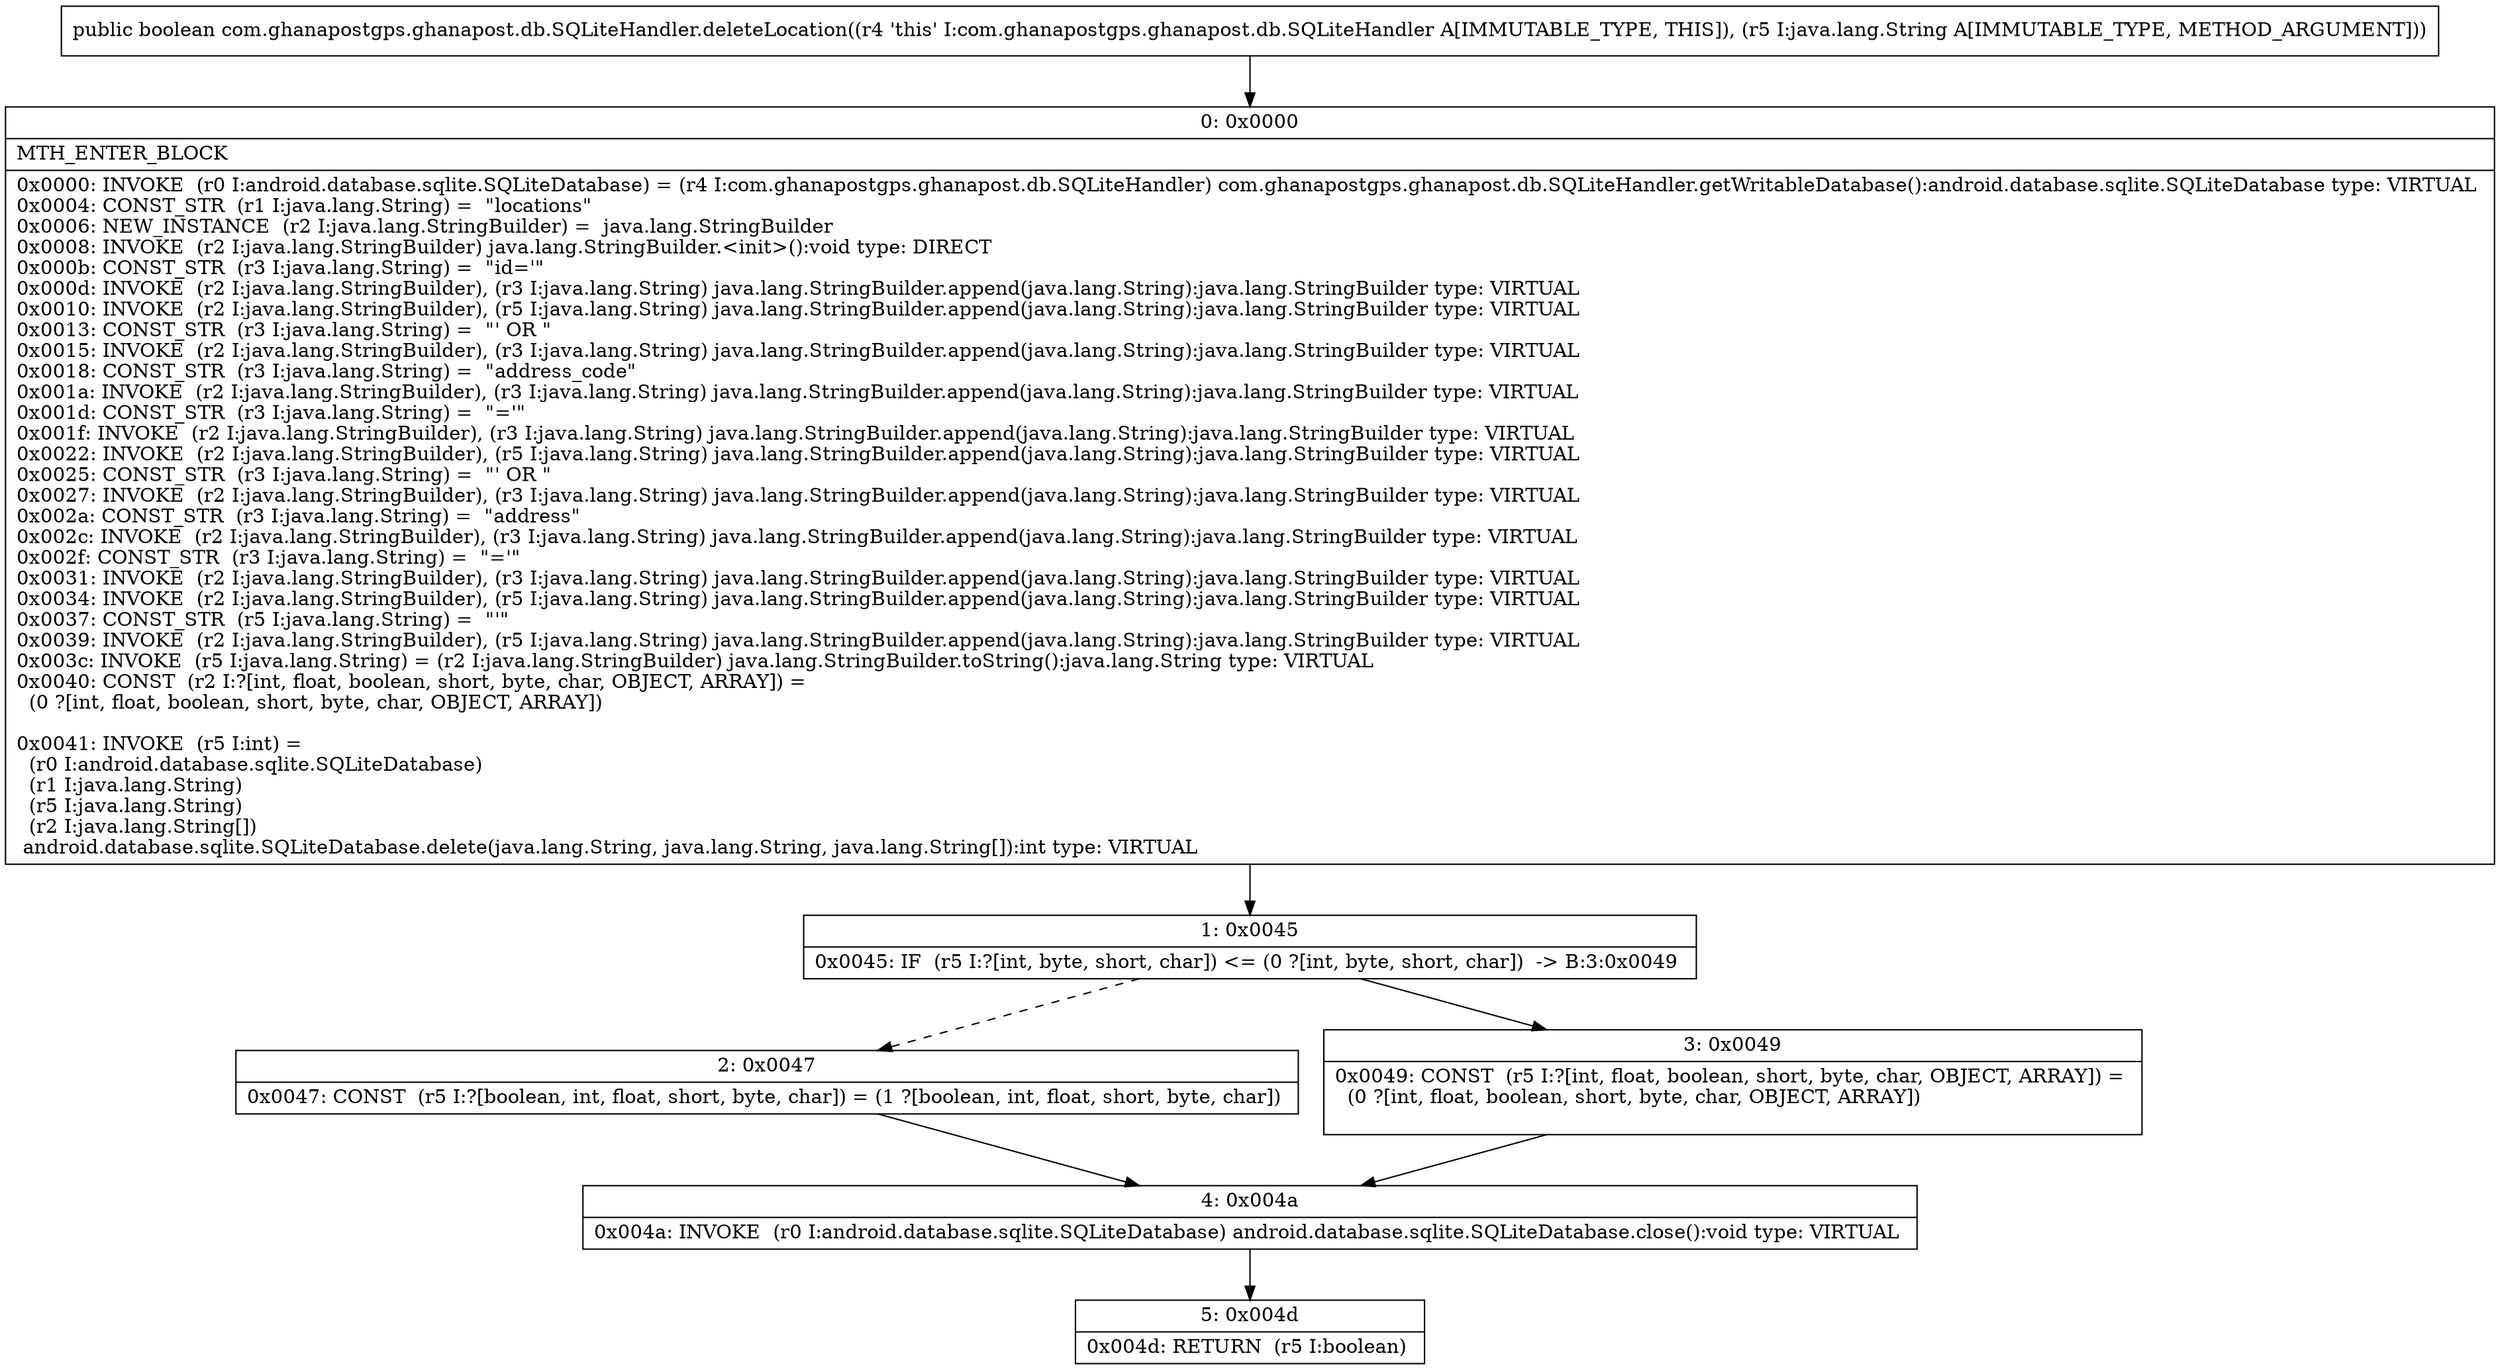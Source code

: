 digraph "CFG forcom.ghanapostgps.ghanapost.db.SQLiteHandler.deleteLocation(Ljava\/lang\/String;)Z" {
Node_0 [shape=record,label="{0\:\ 0x0000|MTH_ENTER_BLOCK\l|0x0000: INVOKE  (r0 I:android.database.sqlite.SQLiteDatabase) = (r4 I:com.ghanapostgps.ghanapost.db.SQLiteHandler) com.ghanapostgps.ghanapost.db.SQLiteHandler.getWritableDatabase():android.database.sqlite.SQLiteDatabase type: VIRTUAL \l0x0004: CONST_STR  (r1 I:java.lang.String) =  \"locations\" \l0x0006: NEW_INSTANCE  (r2 I:java.lang.StringBuilder) =  java.lang.StringBuilder \l0x0008: INVOKE  (r2 I:java.lang.StringBuilder) java.lang.StringBuilder.\<init\>():void type: DIRECT \l0x000b: CONST_STR  (r3 I:java.lang.String) =  \"id='\" \l0x000d: INVOKE  (r2 I:java.lang.StringBuilder), (r3 I:java.lang.String) java.lang.StringBuilder.append(java.lang.String):java.lang.StringBuilder type: VIRTUAL \l0x0010: INVOKE  (r2 I:java.lang.StringBuilder), (r5 I:java.lang.String) java.lang.StringBuilder.append(java.lang.String):java.lang.StringBuilder type: VIRTUAL \l0x0013: CONST_STR  (r3 I:java.lang.String) =  \"' OR \" \l0x0015: INVOKE  (r2 I:java.lang.StringBuilder), (r3 I:java.lang.String) java.lang.StringBuilder.append(java.lang.String):java.lang.StringBuilder type: VIRTUAL \l0x0018: CONST_STR  (r3 I:java.lang.String) =  \"address_code\" \l0x001a: INVOKE  (r2 I:java.lang.StringBuilder), (r3 I:java.lang.String) java.lang.StringBuilder.append(java.lang.String):java.lang.StringBuilder type: VIRTUAL \l0x001d: CONST_STR  (r3 I:java.lang.String) =  \"='\" \l0x001f: INVOKE  (r2 I:java.lang.StringBuilder), (r3 I:java.lang.String) java.lang.StringBuilder.append(java.lang.String):java.lang.StringBuilder type: VIRTUAL \l0x0022: INVOKE  (r2 I:java.lang.StringBuilder), (r5 I:java.lang.String) java.lang.StringBuilder.append(java.lang.String):java.lang.StringBuilder type: VIRTUAL \l0x0025: CONST_STR  (r3 I:java.lang.String) =  \"' OR \" \l0x0027: INVOKE  (r2 I:java.lang.StringBuilder), (r3 I:java.lang.String) java.lang.StringBuilder.append(java.lang.String):java.lang.StringBuilder type: VIRTUAL \l0x002a: CONST_STR  (r3 I:java.lang.String) =  \"address\" \l0x002c: INVOKE  (r2 I:java.lang.StringBuilder), (r3 I:java.lang.String) java.lang.StringBuilder.append(java.lang.String):java.lang.StringBuilder type: VIRTUAL \l0x002f: CONST_STR  (r3 I:java.lang.String) =  \"='\" \l0x0031: INVOKE  (r2 I:java.lang.StringBuilder), (r3 I:java.lang.String) java.lang.StringBuilder.append(java.lang.String):java.lang.StringBuilder type: VIRTUAL \l0x0034: INVOKE  (r2 I:java.lang.StringBuilder), (r5 I:java.lang.String) java.lang.StringBuilder.append(java.lang.String):java.lang.StringBuilder type: VIRTUAL \l0x0037: CONST_STR  (r5 I:java.lang.String) =  \"'\" \l0x0039: INVOKE  (r2 I:java.lang.StringBuilder), (r5 I:java.lang.String) java.lang.StringBuilder.append(java.lang.String):java.lang.StringBuilder type: VIRTUAL \l0x003c: INVOKE  (r5 I:java.lang.String) = (r2 I:java.lang.StringBuilder) java.lang.StringBuilder.toString():java.lang.String type: VIRTUAL \l0x0040: CONST  (r2 I:?[int, float, boolean, short, byte, char, OBJECT, ARRAY]) = \l  (0 ?[int, float, boolean, short, byte, char, OBJECT, ARRAY])\l \l0x0041: INVOKE  (r5 I:int) = \l  (r0 I:android.database.sqlite.SQLiteDatabase)\l  (r1 I:java.lang.String)\l  (r5 I:java.lang.String)\l  (r2 I:java.lang.String[])\l android.database.sqlite.SQLiteDatabase.delete(java.lang.String, java.lang.String, java.lang.String[]):int type: VIRTUAL \l}"];
Node_1 [shape=record,label="{1\:\ 0x0045|0x0045: IF  (r5 I:?[int, byte, short, char]) \<= (0 ?[int, byte, short, char])  \-\> B:3:0x0049 \l}"];
Node_2 [shape=record,label="{2\:\ 0x0047|0x0047: CONST  (r5 I:?[boolean, int, float, short, byte, char]) = (1 ?[boolean, int, float, short, byte, char]) \l}"];
Node_3 [shape=record,label="{3\:\ 0x0049|0x0049: CONST  (r5 I:?[int, float, boolean, short, byte, char, OBJECT, ARRAY]) = \l  (0 ?[int, float, boolean, short, byte, char, OBJECT, ARRAY])\l \l}"];
Node_4 [shape=record,label="{4\:\ 0x004a|0x004a: INVOKE  (r0 I:android.database.sqlite.SQLiteDatabase) android.database.sqlite.SQLiteDatabase.close():void type: VIRTUAL \l}"];
Node_5 [shape=record,label="{5\:\ 0x004d|0x004d: RETURN  (r5 I:boolean) \l}"];
MethodNode[shape=record,label="{public boolean com.ghanapostgps.ghanapost.db.SQLiteHandler.deleteLocation((r4 'this' I:com.ghanapostgps.ghanapost.db.SQLiteHandler A[IMMUTABLE_TYPE, THIS]), (r5 I:java.lang.String A[IMMUTABLE_TYPE, METHOD_ARGUMENT])) }"];
MethodNode -> Node_0;
Node_0 -> Node_1;
Node_1 -> Node_2[style=dashed];
Node_1 -> Node_3;
Node_2 -> Node_4;
Node_3 -> Node_4;
Node_4 -> Node_5;
}


